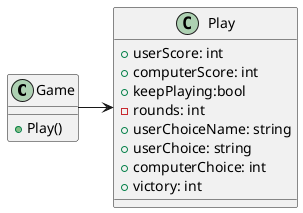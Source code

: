 ﻿@startuml


class Game {
    +Play()
    
}
Game -> Play
class Play {
        +userScore: int
        +computerScore: int
        +keepPlaying:bool
        -rounds: int
        +userChoiceName: string
        +userChoice: string
        +computerChoice: int
        +victory: int
}

@enduml